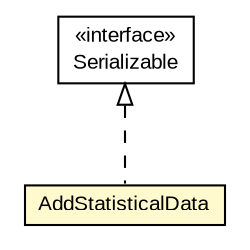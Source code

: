 #!/usr/local/bin/dot
#
# Class diagram 
# Generated by UMLGraph version R5_6-24-gf6e263 (http://www.umlgraph.org/)
#

digraph G {
	edge [fontname="arial",fontsize=10,labelfontname="arial",labelfontsize=10];
	node [fontname="arial",fontsize=10,shape=plaintext];
	nodesep=0.25;
	ranksep=0.5;
	// org.miloss.fgsms.services.interfaces.datacollector.AddStatisticalData
	c112681 [label=<<table title="org.miloss.fgsms.services.interfaces.datacollector.AddStatisticalData" border="0" cellborder="1" cellspacing="0" cellpadding="2" port="p" bgcolor="lemonChiffon" href="./AddStatisticalData.html">
		<tr><td><table border="0" cellspacing="0" cellpadding="1">
<tr><td align="center" balign="center"> AddStatisticalData </td></tr>
		</table></td></tr>
		</table>>, URL="./AddStatisticalData.html", fontname="arial", fontcolor="black", fontsize=10.0];
	//org.miloss.fgsms.services.interfaces.datacollector.AddStatisticalData implements java.io.Serializable
	c113451:p -> c112681:p [dir=back,arrowtail=empty,style=dashed];
	// java.io.Serializable
	c113451 [label=<<table title="java.io.Serializable" border="0" cellborder="1" cellspacing="0" cellpadding="2" port="p" href="http://java.sun.com/j2se/1.4.2/docs/api/java/io/Serializable.html">
		<tr><td><table border="0" cellspacing="0" cellpadding="1">
<tr><td align="center" balign="center"> &#171;interface&#187; </td></tr>
<tr><td align="center" balign="center"> Serializable </td></tr>
		</table></td></tr>
		</table>>, URL="http://java.sun.com/j2se/1.4.2/docs/api/java/io/Serializable.html", fontname="arial", fontcolor="black", fontsize=10.0];
}

